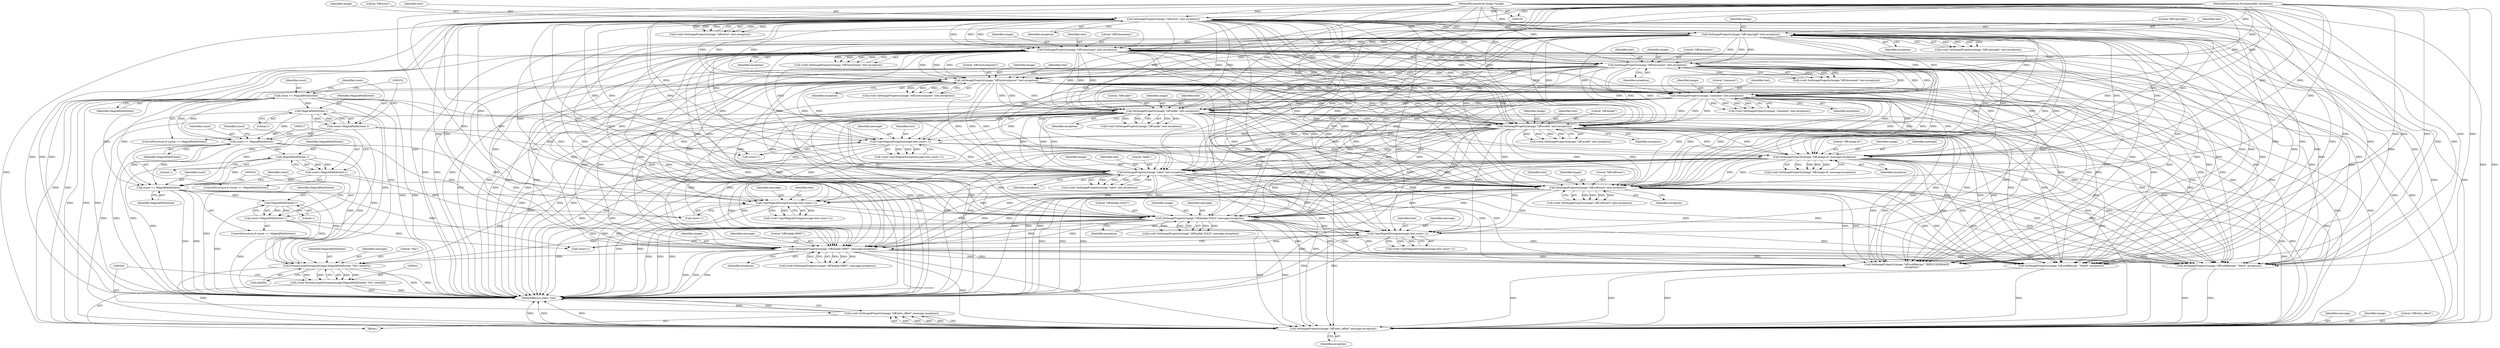digraph "0_ImageMagick_b61d35eaccc0a7ddeff8a1c3abfcd0a43ccf210b_0@array" {
"1000422" [label="(Call,FormatLocaleString(message,MagickPathExtent,\"%lu\",tietz[0]))"];
"1000361" [label="(Call,SetImageProperty(image,\"tiff:kodak-36867\",message,exception))"];
"1000181" [label="(Call,SetImageProperty(image,\"tiff:hostcomputer\",text,exception))"];
"1000151" [label="(Call,SetImageProperty(image,\"tiff:timestamp\",text,exception))"];
"1000121" [label="(Call,SetImageProperty(image,\"tiff:artist\",text,exception))"];
"1000102" [label="(MethodParameterIn,Image *image)"];
"1000103" [label="(MethodParameterIn,ExceptionInfo *exception)"];
"1000136" [label="(Call,SetImageProperty(image,\"tiff:copyright\",text,exception))"];
"1000166" [label="(Call,SetImageProperty(image,\"tiff:document\",text,exception))"];
"1000226" [label="(Call,SetImageProperty(image,\"tiff:model\",text,exception))"];
"1000211" [label="(Call,SetImageProperty(image,\"tiff:make\",text,exception))"];
"1000196" [label="(Call,SetImageProperty(image,\"comment\",text,exception))"];
"1000291" [label="(Call,SetImageProperty(image,\"tiff:software\",text,exception))"];
"1000261" [label="(Call,SetImageProperty(image,\"tiff:image-id\",message,exception))"];
"1000253" [label="(Call,CopyMagickString(message,text,count+1))"];
"1000243" [label="(Call,count >= MagickPathExtent)"];
"1000246" [label="(Call,count=MagickPathExtent-1)"];
"1000248" [label="(Call,MagickPathExtent-1)"];
"1000276" [label="(Call,SetImageProperty(image,\"label\",text,exception))"];
"1000326" [label="(Call,SetImageProperty(image,\"tiff:kodak-33423\",message,exception))"];
"1000318" [label="(Call,CopyMagickString(message,text,count+1))"];
"1000308" [label="(Call,count >= MagickPathExtent)"];
"1000311" [label="(Call,count=MagickPathExtent-1)"];
"1000313" [label="(Call,MagickPathExtent-1)"];
"1000353" [label="(Call,CopyMagickString(message,text,count+1))"];
"1000343" [label="(Call,count >= MagickPathExtent)"];
"1000346" [label="(Call,count=MagickPathExtent-1)"];
"1000348" [label="(Call,MagickPathExtent-1)"];
"1000420" [label="(Call,(void) FormatLocaleString(message,MagickPathExtent,\"%lu\",tietz[0]))"];
"1000431" [label="(Call,SetImageProperty(image,\"tiff:tietz_offset\",message,exception))"];
"1000429" [label="(Call,(void) SetImageProperty(image,\"tiff:tietz_offset\",message,exception))"];
"1000350" [label="(Literal,1)"];
"1000295" [label="(Identifier,exception)"];
"1000119" [label="(Call,(void) SetImageProperty(image,\"tiff:artist\",text,exception))"];
"1000169" [label="(Identifier,text)"];
"1000362" [label="(Identifier,image)"];
"1000419" [label="(Block,)"];
"1000247" [label="(Identifier,count)"];
"1000183" [label="(Literal,\"tiff:hostcomputer\")"];
"1000140" [label="(Identifier,exception)"];
"1000194" [label="(Call,(void) SetImageProperty(image,\"comment\",text,exception))"];
"1000254" [label="(Identifier,message)"];
"1000246" [label="(Call,count=MagickPathExtent-1)"];
"1000253" [label="(Call,CopyMagickString(message,text,count+1))"];
"1000134" [label="(Call,(void) SetImageProperty(image,\"tiff:copyright\",text,exception))"];
"1000431" [label="(Call,SetImageProperty(image,\"tiff:tietz_offset\",message,exception))"];
"1000276" [label="(Call,SetImageProperty(image,\"label\",text,exception))"];
"1000102" [label="(MethodParameterIn,Image *image)"];
"1000213" [label="(Literal,\"tiff:make\")"];
"1000274" [label="(Call,(void) SetImageProperty(image,\"label\",text,exception))"];
"1000256" [label="(Call,count+1)"];
"1000312" [label="(Identifier,count)"];
"1000308" [label="(Call,count >= MagickPathExtent)"];
"1000212" [label="(Identifier,image)"];
"1000197" [label="(Identifier,image)"];
"1000209" [label="(Call,(void) SetImageProperty(image,\"tiff:make\",text,exception))"];
"1000347" [label="(Identifier,count)"];
"1000361" [label="(Call,SetImageProperty(image,\"tiff:kodak-36867\",message,exception))"];
"1000277" [label="(Identifier,image)"];
"1000242" [label="(ControlStructure,if (count >= MagickPathExtent))"];
"1000279" [label="(Identifier,text)"];
"1000196" [label="(Call,SetImageProperty(image,\"comment\",text,exception))"];
"1000294" [label="(Identifier,text)"];
"1000424" [label="(Identifier,MagickPathExtent)"];
"1000343" [label="(Call,count >= MagickPathExtent)"];
"1000351" [label="(Call,(void) CopyMagickString(message,text,count+1))"];
"1000214" [label="(Identifier,text)"];
"1000261" [label="(Call,SetImageProperty(image,\"tiff:image-id\",message,exception))"];
"1000326" [label="(Call,SetImageProperty(image,\"tiff:kodak-33423\",message,exception))"];
"1000151" [label="(Call,SetImageProperty(image,\"tiff:timestamp\",text,exception))"];
"1000122" [label="(Identifier,image)"];
"1000155" [label="(Identifier,exception)"];
"1000181" [label="(Call,SetImageProperty(image,\"tiff:hostcomputer\",text,exception))"];
"1000364" [label="(Identifier,message)"];
"1000420" [label="(Call,(void) FormatLocaleString(message,MagickPathExtent,\"%lu\",tietz[0]))"];
"1000309" [label="(Identifier,count)"];
"1000345" [label="(Identifier,MagickPathExtent)"];
"1000136" [label="(Call,SetImageProperty(image,\"tiff:copyright\",text,exception))"];
"1000121" [label="(Call,SetImageProperty(image,\"tiff:artist\",text,exception))"];
"1000391" [label="(Call,SetImageProperty(image,\"tiff:subfiletype\",\"PAGE\",exception))"];
"1000280" [label="(Identifier,exception)"];
"1000167" [label="(Identifier,image)"];
"1000198" [label="(Literal,\"comment\")"];
"1000434" [label="(Identifier,message)"];
"1000250" [label="(Literal,1)"];
"1000265" [label="(Identifier,exception)"];
"1000432" [label="(Identifier,image)"];
"1000423" [label="(Identifier,message)"];
"1000324" [label="(Call,(void) SetImageProperty(image,\"tiff:kodak-33423\",message,exception))"];
"1000168" [label="(Literal,\"tiff:document\")"];
"1000381" [label="(Call,SetImageProperty(image,\"tiff:subfiletype\",\"REDUCEDIMAGE\",\n          exception))"];
"1000314" [label="(Identifier,MagickPathExtent)"];
"1000164" [label="(Call,(void) SetImageProperty(image,\"tiff:document\",text,exception))"];
"1000227" [label="(Identifier,image)"];
"1000154" [label="(Identifier,text)"];
"1000365" [label="(Identifier,exception)"];
"1000230" [label="(Identifier,exception)"];
"1000425" [label="(Literal,\"%lu\")"];
"1000263" [label="(Literal,\"tiff:image-id\")"];
"1000307" [label="(ControlStructure,if (count >= MagickPathExtent))"];
"1000251" [label="(Call,(void) CopyMagickString(message,text,count+1))"];
"1000342" [label="(ControlStructure,if (count >= MagickPathExtent))"];
"1000401" [label="(Call,SetImageProperty(image,\"tiff:subfiletype\",\"MASK\",exception))"];
"1000166" [label="(Call,SetImageProperty(image,\"tiff:document\",text,exception))"];
"1000426" [label="(Call,tietz[0])"];
"1000244" [label="(Identifier,count)"];
"1000248" [label="(Call,MagickPathExtent-1)"];
"1000346" [label="(Call,count=MagickPathExtent-1)"];
"1000245" [label="(Identifier,MagickPathExtent)"];
"1000313" [label="(Call,MagickPathExtent-1)"];
"1000292" [label="(Identifier,image)"];
"1000185" [label="(Identifier,exception)"];
"1000436" [label="(MethodReturn,static void)"];
"1000125" [label="(Identifier,exception)"];
"1000433" [label="(Literal,\"tiff:tietz_offset\")"];
"1000229" [label="(Identifier,text)"];
"1000349" [label="(Identifier,MagickPathExtent)"];
"1000182" [label="(Identifier,image)"];
"1000344" [label="(Identifier,count)"];
"1000328" [label="(Literal,\"tiff:kodak-33423\")"];
"1000123" [label="(Literal,\"tiff:artist\")"];
"1000199" [label="(Identifier,text)"];
"1000330" [label="(Identifier,exception)"];
"1000293" [label="(Literal,\"tiff:software\")"];
"1000327" [label="(Identifier,image)"];
"1000224" [label="(Call,(void) SetImageProperty(image,\"tiff:model\",text,exception))"];
"1000211" [label="(Call,SetImageProperty(image,\"tiff:make\",text,exception))"];
"1000356" [label="(Call,count+1)"];
"1000226" [label="(Call,SetImageProperty(image,\"tiff:model\",text,exception))"];
"1000321" [label="(Call,count+1)"];
"1000249" [label="(Identifier,MagickPathExtent)"];
"1000289" [label="(Call,(void) SetImageProperty(image,\"tiff:software\",text,exception))"];
"1000184" [label="(Identifier,text)"];
"1000353" [label="(Call,CopyMagickString(message,text,count+1))"];
"1000318" [label="(Call,CopyMagickString(message,text,count+1))"];
"1000315" [label="(Literal,1)"];
"1000139" [label="(Identifier,text)"];
"1000153" [label="(Literal,\"tiff:timestamp\")"];
"1000278" [label="(Literal,\"label\")"];
"1000228" [label="(Literal,\"tiff:model\")"];
"1000103" [label="(MethodParameterIn,ExceptionInfo *exception)"];
"1000319" [label="(Identifier,message)"];
"1000215" [label="(Identifier,exception)"];
"1000355" [label="(Identifier,text)"];
"1000311" [label="(Call,count=MagickPathExtent-1)"];
"1000243" [label="(Call,count >= MagickPathExtent)"];
"1000363" [label="(Literal,\"tiff:kodak-36867\")"];
"1000137" [label="(Identifier,image)"];
"1000310" [label="(Identifier,MagickPathExtent)"];
"1000200" [label="(Identifier,exception)"];
"1000179" [label="(Call,(void) SetImageProperty(image,\"tiff:hostcomputer\",text,exception))"];
"1000262" [label="(Identifier,image)"];
"1000138" [label="(Literal,\"tiff:copyright\")"];
"1000435" [label="(Identifier,exception)"];
"1000152" [label="(Identifier,image)"];
"1000170" [label="(Identifier,exception)"];
"1000429" [label="(Call,(void) SetImageProperty(image,\"tiff:tietz_offset\",message,exception))"];
"1000264" [label="(Identifier,message)"];
"1000149" [label="(Call,(void) SetImageProperty(image,\"tiff:timestamp\",text,exception))"];
"1000291" [label="(Call,SetImageProperty(image,\"tiff:software\",text,exception))"];
"1000348" [label="(Call,MagickPathExtent-1)"];
"1000124" [label="(Identifier,text)"];
"1000259" [label="(Call,(void) SetImageProperty(image,\"tiff:image-id\",message,exception))"];
"1000329" [label="(Identifier,message)"];
"1000422" [label="(Call,FormatLocaleString(message,MagickPathExtent,\"%lu\",tietz[0]))"];
"1000320" [label="(Identifier,text)"];
"1000354" [label="(Identifier,message)"];
"1000316" [label="(Call,(void) CopyMagickString(message,text,count+1))"];
"1000359" [label="(Call,(void) SetImageProperty(image,\"tiff:kodak-36867\",message,exception))"];
"1000255" [label="(Identifier,text)"];
"1000422" -> "1000420"  [label="AST: "];
"1000422" -> "1000426"  [label="CFG: "];
"1000423" -> "1000422"  [label="AST: "];
"1000424" -> "1000422"  [label="AST: "];
"1000425" -> "1000422"  [label="AST: "];
"1000426" -> "1000422"  [label="AST: "];
"1000420" -> "1000422"  [label="CFG: "];
"1000422" -> "1000436"  [label="DDG: "];
"1000422" -> "1000436"  [label="DDG: "];
"1000422" -> "1000420"  [label="DDG: "];
"1000422" -> "1000420"  [label="DDG: "];
"1000422" -> "1000420"  [label="DDG: "];
"1000422" -> "1000420"  [label="DDG: "];
"1000361" -> "1000422"  [label="DDG: "];
"1000261" -> "1000422"  [label="DDG: "];
"1000326" -> "1000422"  [label="DDG: "];
"1000308" -> "1000422"  [label="DDG: "];
"1000348" -> "1000422"  [label="DDG: "];
"1000243" -> "1000422"  [label="DDG: "];
"1000248" -> "1000422"  [label="DDG: "];
"1000343" -> "1000422"  [label="DDG: "];
"1000313" -> "1000422"  [label="DDG: "];
"1000422" -> "1000431"  [label="DDG: "];
"1000361" -> "1000359"  [label="AST: "];
"1000361" -> "1000365"  [label="CFG: "];
"1000362" -> "1000361"  [label="AST: "];
"1000363" -> "1000361"  [label="AST: "];
"1000364" -> "1000361"  [label="AST: "];
"1000365" -> "1000361"  [label="AST: "];
"1000359" -> "1000361"  [label="CFG: "];
"1000361" -> "1000436"  [label="DDG: "];
"1000361" -> "1000436"  [label="DDG: "];
"1000361" -> "1000436"  [label="DDG: "];
"1000361" -> "1000359"  [label="DDG: "];
"1000361" -> "1000359"  [label="DDG: "];
"1000361" -> "1000359"  [label="DDG: "];
"1000361" -> "1000359"  [label="DDG: "];
"1000181" -> "1000361"  [label="DDG: "];
"1000181" -> "1000361"  [label="DDG: "];
"1000226" -> "1000361"  [label="DDG: "];
"1000226" -> "1000361"  [label="DDG: "];
"1000291" -> "1000361"  [label="DDG: "];
"1000291" -> "1000361"  [label="DDG: "];
"1000151" -> "1000361"  [label="DDG: "];
"1000151" -> "1000361"  [label="DDG: "];
"1000166" -> "1000361"  [label="DDG: "];
"1000166" -> "1000361"  [label="DDG: "];
"1000196" -> "1000361"  [label="DDG: "];
"1000196" -> "1000361"  [label="DDG: "];
"1000326" -> "1000361"  [label="DDG: "];
"1000326" -> "1000361"  [label="DDG: "];
"1000136" -> "1000361"  [label="DDG: "];
"1000136" -> "1000361"  [label="DDG: "];
"1000211" -> "1000361"  [label="DDG: "];
"1000211" -> "1000361"  [label="DDG: "];
"1000261" -> "1000361"  [label="DDG: "];
"1000261" -> "1000361"  [label="DDG: "];
"1000276" -> "1000361"  [label="DDG: "];
"1000276" -> "1000361"  [label="DDG: "];
"1000121" -> "1000361"  [label="DDG: "];
"1000121" -> "1000361"  [label="DDG: "];
"1000102" -> "1000361"  [label="DDG: "];
"1000353" -> "1000361"  [label="DDG: "];
"1000103" -> "1000361"  [label="DDG: "];
"1000361" -> "1000381"  [label="DDG: "];
"1000361" -> "1000381"  [label="DDG: "];
"1000361" -> "1000391"  [label="DDG: "];
"1000361" -> "1000391"  [label="DDG: "];
"1000361" -> "1000401"  [label="DDG: "];
"1000361" -> "1000401"  [label="DDG: "];
"1000361" -> "1000431"  [label="DDG: "];
"1000361" -> "1000431"  [label="DDG: "];
"1000181" -> "1000179"  [label="AST: "];
"1000181" -> "1000185"  [label="CFG: "];
"1000182" -> "1000181"  [label="AST: "];
"1000183" -> "1000181"  [label="AST: "];
"1000184" -> "1000181"  [label="AST: "];
"1000185" -> "1000181"  [label="AST: "];
"1000179" -> "1000181"  [label="CFG: "];
"1000181" -> "1000436"  [label="DDG: "];
"1000181" -> "1000436"  [label="DDG: "];
"1000181" -> "1000436"  [label="DDG: "];
"1000181" -> "1000179"  [label="DDG: "];
"1000181" -> "1000179"  [label="DDG: "];
"1000181" -> "1000179"  [label="DDG: "];
"1000181" -> "1000179"  [label="DDG: "];
"1000151" -> "1000181"  [label="DDG: "];
"1000151" -> "1000181"  [label="DDG: "];
"1000151" -> "1000181"  [label="DDG: "];
"1000166" -> "1000181"  [label="DDG: "];
"1000166" -> "1000181"  [label="DDG: "];
"1000166" -> "1000181"  [label="DDG: "];
"1000121" -> "1000181"  [label="DDG: "];
"1000121" -> "1000181"  [label="DDG: "];
"1000121" -> "1000181"  [label="DDG: "];
"1000136" -> "1000181"  [label="DDG: "];
"1000136" -> "1000181"  [label="DDG: "];
"1000136" -> "1000181"  [label="DDG: "];
"1000102" -> "1000181"  [label="DDG: "];
"1000103" -> "1000181"  [label="DDG: "];
"1000181" -> "1000196"  [label="DDG: "];
"1000181" -> "1000196"  [label="DDG: "];
"1000181" -> "1000196"  [label="DDG: "];
"1000181" -> "1000211"  [label="DDG: "];
"1000181" -> "1000211"  [label="DDG: "];
"1000181" -> "1000211"  [label="DDG: "];
"1000181" -> "1000226"  [label="DDG: "];
"1000181" -> "1000226"  [label="DDG: "];
"1000181" -> "1000226"  [label="DDG: "];
"1000181" -> "1000253"  [label="DDG: "];
"1000181" -> "1000261"  [label="DDG: "];
"1000181" -> "1000261"  [label="DDG: "];
"1000181" -> "1000276"  [label="DDG: "];
"1000181" -> "1000276"  [label="DDG: "];
"1000181" -> "1000276"  [label="DDG: "];
"1000181" -> "1000291"  [label="DDG: "];
"1000181" -> "1000291"  [label="DDG: "];
"1000181" -> "1000291"  [label="DDG: "];
"1000181" -> "1000318"  [label="DDG: "];
"1000181" -> "1000326"  [label="DDG: "];
"1000181" -> "1000326"  [label="DDG: "];
"1000181" -> "1000353"  [label="DDG: "];
"1000181" -> "1000381"  [label="DDG: "];
"1000181" -> "1000381"  [label="DDG: "];
"1000181" -> "1000391"  [label="DDG: "];
"1000181" -> "1000391"  [label="DDG: "];
"1000181" -> "1000401"  [label="DDG: "];
"1000181" -> "1000401"  [label="DDG: "];
"1000181" -> "1000431"  [label="DDG: "];
"1000181" -> "1000431"  [label="DDG: "];
"1000151" -> "1000149"  [label="AST: "];
"1000151" -> "1000155"  [label="CFG: "];
"1000152" -> "1000151"  [label="AST: "];
"1000153" -> "1000151"  [label="AST: "];
"1000154" -> "1000151"  [label="AST: "];
"1000155" -> "1000151"  [label="AST: "];
"1000149" -> "1000151"  [label="CFG: "];
"1000151" -> "1000436"  [label="DDG: "];
"1000151" -> "1000436"  [label="DDG: "];
"1000151" -> "1000436"  [label="DDG: "];
"1000151" -> "1000149"  [label="DDG: "];
"1000151" -> "1000149"  [label="DDG: "];
"1000151" -> "1000149"  [label="DDG: "];
"1000151" -> "1000149"  [label="DDG: "];
"1000121" -> "1000151"  [label="DDG: "];
"1000121" -> "1000151"  [label="DDG: "];
"1000121" -> "1000151"  [label="DDG: "];
"1000136" -> "1000151"  [label="DDG: "];
"1000136" -> "1000151"  [label="DDG: "];
"1000136" -> "1000151"  [label="DDG: "];
"1000102" -> "1000151"  [label="DDG: "];
"1000103" -> "1000151"  [label="DDG: "];
"1000151" -> "1000166"  [label="DDG: "];
"1000151" -> "1000166"  [label="DDG: "];
"1000151" -> "1000166"  [label="DDG: "];
"1000151" -> "1000196"  [label="DDG: "];
"1000151" -> "1000196"  [label="DDG: "];
"1000151" -> "1000196"  [label="DDG: "];
"1000151" -> "1000211"  [label="DDG: "];
"1000151" -> "1000211"  [label="DDG: "];
"1000151" -> "1000211"  [label="DDG: "];
"1000151" -> "1000226"  [label="DDG: "];
"1000151" -> "1000226"  [label="DDG: "];
"1000151" -> "1000226"  [label="DDG: "];
"1000151" -> "1000253"  [label="DDG: "];
"1000151" -> "1000261"  [label="DDG: "];
"1000151" -> "1000261"  [label="DDG: "];
"1000151" -> "1000276"  [label="DDG: "];
"1000151" -> "1000276"  [label="DDG: "];
"1000151" -> "1000276"  [label="DDG: "];
"1000151" -> "1000291"  [label="DDG: "];
"1000151" -> "1000291"  [label="DDG: "];
"1000151" -> "1000291"  [label="DDG: "];
"1000151" -> "1000318"  [label="DDG: "];
"1000151" -> "1000326"  [label="DDG: "];
"1000151" -> "1000326"  [label="DDG: "];
"1000151" -> "1000353"  [label="DDG: "];
"1000151" -> "1000381"  [label="DDG: "];
"1000151" -> "1000381"  [label="DDG: "];
"1000151" -> "1000391"  [label="DDG: "];
"1000151" -> "1000391"  [label="DDG: "];
"1000151" -> "1000401"  [label="DDG: "];
"1000151" -> "1000401"  [label="DDG: "];
"1000151" -> "1000431"  [label="DDG: "];
"1000151" -> "1000431"  [label="DDG: "];
"1000121" -> "1000119"  [label="AST: "];
"1000121" -> "1000125"  [label="CFG: "];
"1000122" -> "1000121"  [label="AST: "];
"1000123" -> "1000121"  [label="AST: "];
"1000124" -> "1000121"  [label="AST: "];
"1000125" -> "1000121"  [label="AST: "];
"1000119" -> "1000121"  [label="CFG: "];
"1000121" -> "1000436"  [label="DDG: "];
"1000121" -> "1000436"  [label="DDG: "];
"1000121" -> "1000436"  [label="DDG: "];
"1000121" -> "1000119"  [label="DDG: "];
"1000121" -> "1000119"  [label="DDG: "];
"1000121" -> "1000119"  [label="DDG: "];
"1000121" -> "1000119"  [label="DDG: "];
"1000102" -> "1000121"  [label="DDG: "];
"1000103" -> "1000121"  [label="DDG: "];
"1000121" -> "1000136"  [label="DDG: "];
"1000121" -> "1000136"  [label="DDG: "];
"1000121" -> "1000136"  [label="DDG: "];
"1000121" -> "1000166"  [label="DDG: "];
"1000121" -> "1000166"  [label="DDG: "];
"1000121" -> "1000166"  [label="DDG: "];
"1000121" -> "1000196"  [label="DDG: "];
"1000121" -> "1000196"  [label="DDG: "];
"1000121" -> "1000196"  [label="DDG: "];
"1000121" -> "1000211"  [label="DDG: "];
"1000121" -> "1000211"  [label="DDG: "];
"1000121" -> "1000211"  [label="DDG: "];
"1000121" -> "1000226"  [label="DDG: "];
"1000121" -> "1000226"  [label="DDG: "];
"1000121" -> "1000226"  [label="DDG: "];
"1000121" -> "1000253"  [label="DDG: "];
"1000121" -> "1000261"  [label="DDG: "];
"1000121" -> "1000261"  [label="DDG: "];
"1000121" -> "1000276"  [label="DDG: "];
"1000121" -> "1000276"  [label="DDG: "];
"1000121" -> "1000276"  [label="DDG: "];
"1000121" -> "1000291"  [label="DDG: "];
"1000121" -> "1000291"  [label="DDG: "];
"1000121" -> "1000291"  [label="DDG: "];
"1000121" -> "1000318"  [label="DDG: "];
"1000121" -> "1000326"  [label="DDG: "];
"1000121" -> "1000326"  [label="DDG: "];
"1000121" -> "1000353"  [label="DDG: "];
"1000121" -> "1000381"  [label="DDG: "];
"1000121" -> "1000381"  [label="DDG: "];
"1000121" -> "1000391"  [label="DDG: "];
"1000121" -> "1000391"  [label="DDG: "];
"1000121" -> "1000401"  [label="DDG: "];
"1000121" -> "1000401"  [label="DDG: "];
"1000121" -> "1000431"  [label="DDG: "];
"1000121" -> "1000431"  [label="DDG: "];
"1000102" -> "1000100"  [label="AST: "];
"1000102" -> "1000436"  [label="DDG: "];
"1000102" -> "1000136"  [label="DDG: "];
"1000102" -> "1000166"  [label="DDG: "];
"1000102" -> "1000196"  [label="DDG: "];
"1000102" -> "1000211"  [label="DDG: "];
"1000102" -> "1000226"  [label="DDG: "];
"1000102" -> "1000261"  [label="DDG: "];
"1000102" -> "1000276"  [label="DDG: "];
"1000102" -> "1000291"  [label="DDG: "];
"1000102" -> "1000326"  [label="DDG: "];
"1000102" -> "1000381"  [label="DDG: "];
"1000102" -> "1000391"  [label="DDG: "];
"1000102" -> "1000401"  [label="DDG: "];
"1000102" -> "1000431"  [label="DDG: "];
"1000103" -> "1000100"  [label="AST: "];
"1000103" -> "1000436"  [label="DDG: "];
"1000103" -> "1000136"  [label="DDG: "];
"1000103" -> "1000166"  [label="DDG: "];
"1000103" -> "1000196"  [label="DDG: "];
"1000103" -> "1000211"  [label="DDG: "];
"1000103" -> "1000226"  [label="DDG: "];
"1000103" -> "1000261"  [label="DDG: "];
"1000103" -> "1000276"  [label="DDG: "];
"1000103" -> "1000291"  [label="DDG: "];
"1000103" -> "1000326"  [label="DDG: "];
"1000103" -> "1000381"  [label="DDG: "];
"1000103" -> "1000391"  [label="DDG: "];
"1000103" -> "1000401"  [label="DDG: "];
"1000103" -> "1000431"  [label="DDG: "];
"1000136" -> "1000134"  [label="AST: "];
"1000136" -> "1000140"  [label="CFG: "];
"1000137" -> "1000136"  [label="AST: "];
"1000138" -> "1000136"  [label="AST: "];
"1000139" -> "1000136"  [label="AST: "];
"1000140" -> "1000136"  [label="AST: "];
"1000134" -> "1000136"  [label="CFG: "];
"1000136" -> "1000436"  [label="DDG: "];
"1000136" -> "1000436"  [label="DDG: "];
"1000136" -> "1000436"  [label="DDG: "];
"1000136" -> "1000134"  [label="DDG: "];
"1000136" -> "1000134"  [label="DDG: "];
"1000136" -> "1000134"  [label="DDG: "];
"1000136" -> "1000134"  [label="DDG: "];
"1000136" -> "1000166"  [label="DDG: "];
"1000136" -> "1000166"  [label="DDG: "];
"1000136" -> "1000166"  [label="DDG: "];
"1000136" -> "1000196"  [label="DDG: "];
"1000136" -> "1000196"  [label="DDG: "];
"1000136" -> "1000196"  [label="DDG: "];
"1000136" -> "1000211"  [label="DDG: "];
"1000136" -> "1000211"  [label="DDG: "];
"1000136" -> "1000211"  [label="DDG: "];
"1000136" -> "1000226"  [label="DDG: "];
"1000136" -> "1000226"  [label="DDG: "];
"1000136" -> "1000226"  [label="DDG: "];
"1000136" -> "1000253"  [label="DDG: "];
"1000136" -> "1000261"  [label="DDG: "];
"1000136" -> "1000261"  [label="DDG: "];
"1000136" -> "1000276"  [label="DDG: "];
"1000136" -> "1000276"  [label="DDG: "];
"1000136" -> "1000276"  [label="DDG: "];
"1000136" -> "1000291"  [label="DDG: "];
"1000136" -> "1000291"  [label="DDG: "];
"1000136" -> "1000291"  [label="DDG: "];
"1000136" -> "1000318"  [label="DDG: "];
"1000136" -> "1000326"  [label="DDG: "];
"1000136" -> "1000326"  [label="DDG: "];
"1000136" -> "1000353"  [label="DDG: "];
"1000136" -> "1000381"  [label="DDG: "];
"1000136" -> "1000381"  [label="DDG: "];
"1000136" -> "1000391"  [label="DDG: "];
"1000136" -> "1000391"  [label="DDG: "];
"1000136" -> "1000401"  [label="DDG: "];
"1000136" -> "1000401"  [label="DDG: "];
"1000136" -> "1000431"  [label="DDG: "];
"1000136" -> "1000431"  [label="DDG: "];
"1000166" -> "1000164"  [label="AST: "];
"1000166" -> "1000170"  [label="CFG: "];
"1000167" -> "1000166"  [label="AST: "];
"1000168" -> "1000166"  [label="AST: "];
"1000169" -> "1000166"  [label="AST: "];
"1000170" -> "1000166"  [label="AST: "];
"1000164" -> "1000166"  [label="CFG: "];
"1000166" -> "1000436"  [label="DDG: "];
"1000166" -> "1000436"  [label="DDG: "];
"1000166" -> "1000436"  [label="DDG: "];
"1000166" -> "1000164"  [label="DDG: "];
"1000166" -> "1000164"  [label="DDG: "];
"1000166" -> "1000164"  [label="DDG: "];
"1000166" -> "1000164"  [label="DDG: "];
"1000166" -> "1000196"  [label="DDG: "];
"1000166" -> "1000196"  [label="DDG: "];
"1000166" -> "1000196"  [label="DDG: "];
"1000166" -> "1000211"  [label="DDG: "];
"1000166" -> "1000211"  [label="DDG: "];
"1000166" -> "1000211"  [label="DDG: "];
"1000166" -> "1000226"  [label="DDG: "];
"1000166" -> "1000226"  [label="DDG: "];
"1000166" -> "1000226"  [label="DDG: "];
"1000166" -> "1000253"  [label="DDG: "];
"1000166" -> "1000261"  [label="DDG: "];
"1000166" -> "1000261"  [label="DDG: "];
"1000166" -> "1000276"  [label="DDG: "];
"1000166" -> "1000276"  [label="DDG: "];
"1000166" -> "1000276"  [label="DDG: "];
"1000166" -> "1000291"  [label="DDG: "];
"1000166" -> "1000291"  [label="DDG: "];
"1000166" -> "1000291"  [label="DDG: "];
"1000166" -> "1000318"  [label="DDG: "];
"1000166" -> "1000326"  [label="DDG: "];
"1000166" -> "1000326"  [label="DDG: "];
"1000166" -> "1000353"  [label="DDG: "];
"1000166" -> "1000381"  [label="DDG: "];
"1000166" -> "1000381"  [label="DDG: "];
"1000166" -> "1000391"  [label="DDG: "];
"1000166" -> "1000391"  [label="DDG: "];
"1000166" -> "1000401"  [label="DDG: "];
"1000166" -> "1000401"  [label="DDG: "];
"1000166" -> "1000431"  [label="DDG: "];
"1000166" -> "1000431"  [label="DDG: "];
"1000226" -> "1000224"  [label="AST: "];
"1000226" -> "1000230"  [label="CFG: "];
"1000227" -> "1000226"  [label="AST: "];
"1000228" -> "1000226"  [label="AST: "];
"1000229" -> "1000226"  [label="AST: "];
"1000230" -> "1000226"  [label="AST: "];
"1000224" -> "1000226"  [label="CFG: "];
"1000226" -> "1000436"  [label="DDG: "];
"1000226" -> "1000436"  [label="DDG: "];
"1000226" -> "1000436"  [label="DDG: "];
"1000226" -> "1000224"  [label="DDG: "];
"1000226" -> "1000224"  [label="DDG: "];
"1000226" -> "1000224"  [label="DDG: "];
"1000226" -> "1000224"  [label="DDG: "];
"1000211" -> "1000226"  [label="DDG: "];
"1000211" -> "1000226"  [label="DDG: "];
"1000211" -> "1000226"  [label="DDG: "];
"1000196" -> "1000226"  [label="DDG: "];
"1000196" -> "1000226"  [label="DDG: "];
"1000196" -> "1000226"  [label="DDG: "];
"1000226" -> "1000253"  [label="DDG: "];
"1000226" -> "1000261"  [label="DDG: "];
"1000226" -> "1000261"  [label="DDG: "];
"1000226" -> "1000276"  [label="DDG: "];
"1000226" -> "1000276"  [label="DDG: "];
"1000226" -> "1000276"  [label="DDG: "];
"1000226" -> "1000291"  [label="DDG: "];
"1000226" -> "1000291"  [label="DDG: "];
"1000226" -> "1000291"  [label="DDG: "];
"1000226" -> "1000318"  [label="DDG: "];
"1000226" -> "1000326"  [label="DDG: "];
"1000226" -> "1000326"  [label="DDG: "];
"1000226" -> "1000353"  [label="DDG: "];
"1000226" -> "1000381"  [label="DDG: "];
"1000226" -> "1000381"  [label="DDG: "];
"1000226" -> "1000391"  [label="DDG: "];
"1000226" -> "1000391"  [label="DDG: "];
"1000226" -> "1000401"  [label="DDG: "];
"1000226" -> "1000401"  [label="DDG: "];
"1000226" -> "1000431"  [label="DDG: "];
"1000226" -> "1000431"  [label="DDG: "];
"1000211" -> "1000209"  [label="AST: "];
"1000211" -> "1000215"  [label="CFG: "];
"1000212" -> "1000211"  [label="AST: "];
"1000213" -> "1000211"  [label="AST: "];
"1000214" -> "1000211"  [label="AST: "];
"1000215" -> "1000211"  [label="AST: "];
"1000209" -> "1000211"  [label="CFG: "];
"1000211" -> "1000436"  [label="DDG: "];
"1000211" -> "1000436"  [label="DDG: "];
"1000211" -> "1000436"  [label="DDG: "];
"1000211" -> "1000209"  [label="DDG: "];
"1000211" -> "1000209"  [label="DDG: "];
"1000211" -> "1000209"  [label="DDG: "];
"1000211" -> "1000209"  [label="DDG: "];
"1000196" -> "1000211"  [label="DDG: "];
"1000196" -> "1000211"  [label="DDG: "];
"1000196" -> "1000211"  [label="DDG: "];
"1000211" -> "1000253"  [label="DDG: "];
"1000211" -> "1000261"  [label="DDG: "];
"1000211" -> "1000261"  [label="DDG: "];
"1000211" -> "1000276"  [label="DDG: "];
"1000211" -> "1000276"  [label="DDG: "];
"1000211" -> "1000276"  [label="DDG: "];
"1000211" -> "1000291"  [label="DDG: "];
"1000211" -> "1000291"  [label="DDG: "];
"1000211" -> "1000291"  [label="DDG: "];
"1000211" -> "1000318"  [label="DDG: "];
"1000211" -> "1000326"  [label="DDG: "];
"1000211" -> "1000326"  [label="DDG: "];
"1000211" -> "1000353"  [label="DDG: "];
"1000211" -> "1000381"  [label="DDG: "];
"1000211" -> "1000381"  [label="DDG: "];
"1000211" -> "1000391"  [label="DDG: "];
"1000211" -> "1000391"  [label="DDG: "];
"1000211" -> "1000401"  [label="DDG: "];
"1000211" -> "1000401"  [label="DDG: "];
"1000211" -> "1000431"  [label="DDG: "];
"1000211" -> "1000431"  [label="DDG: "];
"1000196" -> "1000194"  [label="AST: "];
"1000196" -> "1000200"  [label="CFG: "];
"1000197" -> "1000196"  [label="AST: "];
"1000198" -> "1000196"  [label="AST: "];
"1000199" -> "1000196"  [label="AST: "];
"1000200" -> "1000196"  [label="AST: "];
"1000194" -> "1000196"  [label="CFG: "];
"1000196" -> "1000436"  [label="DDG: "];
"1000196" -> "1000436"  [label="DDG: "];
"1000196" -> "1000436"  [label="DDG: "];
"1000196" -> "1000194"  [label="DDG: "];
"1000196" -> "1000194"  [label="DDG: "];
"1000196" -> "1000194"  [label="DDG: "];
"1000196" -> "1000194"  [label="DDG: "];
"1000196" -> "1000253"  [label="DDG: "];
"1000196" -> "1000261"  [label="DDG: "];
"1000196" -> "1000261"  [label="DDG: "];
"1000196" -> "1000276"  [label="DDG: "];
"1000196" -> "1000276"  [label="DDG: "];
"1000196" -> "1000276"  [label="DDG: "];
"1000196" -> "1000291"  [label="DDG: "];
"1000196" -> "1000291"  [label="DDG: "];
"1000196" -> "1000291"  [label="DDG: "];
"1000196" -> "1000318"  [label="DDG: "];
"1000196" -> "1000326"  [label="DDG: "];
"1000196" -> "1000326"  [label="DDG: "];
"1000196" -> "1000353"  [label="DDG: "];
"1000196" -> "1000381"  [label="DDG: "];
"1000196" -> "1000381"  [label="DDG: "];
"1000196" -> "1000391"  [label="DDG: "];
"1000196" -> "1000391"  [label="DDG: "];
"1000196" -> "1000401"  [label="DDG: "];
"1000196" -> "1000401"  [label="DDG: "];
"1000196" -> "1000431"  [label="DDG: "];
"1000196" -> "1000431"  [label="DDG: "];
"1000291" -> "1000289"  [label="AST: "];
"1000291" -> "1000295"  [label="CFG: "];
"1000292" -> "1000291"  [label="AST: "];
"1000293" -> "1000291"  [label="AST: "];
"1000294" -> "1000291"  [label="AST: "];
"1000295" -> "1000291"  [label="AST: "];
"1000289" -> "1000291"  [label="CFG: "];
"1000291" -> "1000436"  [label="DDG: "];
"1000291" -> "1000436"  [label="DDG: "];
"1000291" -> "1000436"  [label="DDG: "];
"1000291" -> "1000289"  [label="DDG: "];
"1000291" -> "1000289"  [label="DDG: "];
"1000291" -> "1000289"  [label="DDG: "];
"1000291" -> "1000289"  [label="DDG: "];
"1000261" -> "1000291"  [label="DDG: "];
"1000261" -> "1000291"  [label="DDG: "];
"1000276" -> "1000291"  [label="DDG: "];
"1000276" -> "1000291"  [label="DDG: "];
"1000276" -> "1000291"  [label="DDG: "];
"1000253" -> "1000291"  [label="DDG: "];
"1000291" -> "1000318"  [label="DDG: "];
"1000291" -> "1000326"  [label="DDG: "];
"1000291" -> "1000326"  [label="DDG: "];
"1000291" -> "1000353"  [label="DDG: "];
"1000291" -> "1000381"  [label="DDG: "];
"1000291" -> "1000381"  [label="DDG: "];
"1000291" -> "1000391"  [label="DDG: "];
"1000291" -> "1000391"  [label="DDG: "];
"1000291" -> "1000401"  [label="DDG: "];
"1000291" -> "1000401"  [label="DDG: "];
"1000291" -> "1000431"  [label="DDG: "];
"1000291" -> "1000431"  [label="DDG: "];
"1000261" -> "1000259"  [label="AST: "];
"1000261" -> "1000265"  [label="CFG: "];
"1000262" -> "1000261"  [label="AST: "];
"1000263" -> "1000261"  [label="AST: "];
"1000264" -> "1000261"  [label="AST: "];
"1000265" -> "1000261"  [label="AST: "];
"1000259" -> "1000261"  [label="CFG: "];
"1000261" -> "1000436"  [label="DDG: "];
"1000261" -> "1000436"  [label="DDG: "];
"1000261" -> "1000436"  [label="DDG: "];
"1000261" -> "1000259"  [label="DDG: "];
"1000261" -> "1000259"  [label="DDG: "];
"1000261" -> "1000259"  [label="DDG: "];
"1000261" -> "1000259"  [label="DDG: "];
"1000253" -> "1000261"  [label="DDG: "];
"1000261" -> "1000276"  [label="DDG: "];
"1000261" -> "1000276"  [label="DDG: "];
"1000261" -> "1000318"  [label="DDG: "];
"1000261" -> "1000326"  [label="DDG: "];
"1000261" -> "1000326"  [label="DDG: "];
"1000261" -> "1000353"  [label="DDG: "];
"1000261" -> "1000381"  [label="DDG: "];
"1000261" -> "1000381"  [label="DDG: "];
"1000261" -> "1000391"  [label="DDG: "];
"1000261" -> "1000391"  [label="DDG: "];
"1000261" -> "1000401"  [label="DDG: "];
"1000261" -> "1000401"  [label="DDG: "];
"1000261" -> "1000431"  [label="DDG: "];
"1000261" -> "1000431"  [label="DDG: "];
"1000253" -> "1000251"  [label="AST: "];
"1000253" -> "1000256"  [label="CFG: "];
"1000254" -> "1000253"  [label="AST: "];
"1000255" -> "1000253"  [label="AST: "];
"1000256" -> "1000253"  [label="AST: "];
"1000251" -> "1000253"  [label="CFG: "];
"1000253" -> "1000436"  [label="DDG: "];
"1000253" -> "1000436"  [label="DDG: "];
"1000253" -> "1000251"  [label="DDG: "];
"1000253" -> "1000251"  [label="DDG: "];
"1000253" -> "1000251"  [label="DDG: "];
"1000243" -> "1000253"  [label="DDG: "];
"1000246" -> "1000253"  [label="DDG: "];
"1000253" -> "1000276"  [label="DDG: "];
"1000253" -> "1000318"  [label="DDG: "];
"1000253" -> "1000353"  [label="DDG: "];
"1000243" -> "1000242"  [label="AST: "];
"1000243" -> "1000245"  [label="CFG: "];
"1000244" -> "1000243"  [label="AST: "];
"1000245" -> "1000243"  [label="AST: "];
"1000247" -> "1000243"  [label="CFG: "];
"1000252" -> "1000243"  [label="CFG: "];
"1000243" -> "1000436"  [label="DDG: "];
"1000243" -> "1000436"  [label="DDG: "];
"1000243" -> "1000248"  [label="DDG: "];
"1000243" -> "1000256"  [label="DDG: "];
"1000243" -> "1000308"  [label="DDG: "];
"1000243" -> "1000308"  [label="DDG: "];
"1000243" -> "1000343"  [label="DDG: "];
"1000243" -> "1000343"  [label="DDG: "];
"1000246" -> "1000242"  [label="AST: "];
"1000246" -> "1000248"  [label="CFG: "];
"1000247" -> "1000246"  [label="AST: "];
"1000248" -> "1000246"  [label="AST: "];
"1000252" -> "1000246"  [label="CFG: "];
"1000246" -> "1000436"  [label="DDG: "];
"1000248" -> "1000246"  [label="DDG: "];
"1000248" -> "1000246"  [label="DDG: "];
"1000246" -> "1000256"  [label="DDG: "];
"1000246" -> "1000308"  [label="DDG: "];
"1000246" -> "1000343"  [label="DDG: "];
"1000248" -> "1000250"  [label="CFG: "];
"1000249" -> "1000248"  [label="AST: "];
"1000250" -> "1000248"  [label="AST: "];
"1000248" -> "1000436"  [label="DDG: "];
"1000248" -> "1000308"  [label="DDG: "];
"1000248" -> "1000343"  [label="DDG: "];
"1000276" -> "1000274"  [label="AST: "];
"1000276" -> "1000280"  [label="CFG: "];
"1000277" -> "1000276"  [label="AST: "];
"1000278" -> "1000276"  [label="AST: "];
"1000279" -> "1000276"  [label="AST: "];
"1000280" -> "1000276"  [label="AST: "];
"1000274" -> "1000276"  [label="CFG: "];
"1000276" -> "1000436"  [label="DDG: "];
"1000276" -> "1000436"  [label="DDG: "];
"1000276" -> "1000436"  [label="DDG: "];
"1000276" -> "1000274"  [label="DDG: "];
"1000276" -> "1000274"  [label="DDG: "];
"1000276" -> "1000274"  [label="DDG: "];
"1000276" -> "1000274"  [label="DDG: "];
"1000276" -> "1000318"  [label="DDG: "];
"1000276" -> "1000326"  [label="DDG: "];
"1000276" -> "1000326"  [label="DDG: "];
"1000276" -> "1000353"  [label="DDG: "];
"1000276" -> "1000381"  [label="DDG: "];
"1000276" -> "1000381"  [label="DDG: "];
"1000276" -> "1000391"  [label="DDG: "];
"1000276" -> "1000391"  [label="DDG: "];
"1000276" -> "1000401"  [label="DDG: "];
"1000276" -> "1000401"  [label="DDG: "];
"1000276" -> "1000431"  [label="DDG: "];
"1000276" -> "1000431"  [label="DDG: "];
"1000326" -> "1000324"  [label="AST: "];
"1000326" -> "1000330"  [label="CFG: "];
"1000327" -> "1000326"  [label="AST: "];
"1000328" -> "1000326"  [label="AST: "];
"1000329" -> "1000326"  [label="AST: "];
"1000330" -> "1000326"  [label="AST: "];
"1000324" -> "1000326"  [label="CFG: "];
"1000326" -> "1000436"  [label="DDG: "];
"1000326" -> "1000436"  [label="DDG: "];
"1000326" -> "1000436"  [label="DDG: "];
"1000326" -> "1000324"  [label="DDG: "];
"1000326" -> "1000324"  [label="DDG: "];
"1000326" -> "1000324"  [label="DDG: "];
"1000326" -> "1000324"  [label="DDG: "];
"1000318" -> "1000326"  [label="DDG: "];
"1000326" -> "1000353"  [label="DDG: "];
"1000326" -> "1000381"  [label="DDG: "];
"1000326" -> "1000381"  [label="DDG: "];
"1000326" -> "1000391"  [label="DDG: "];
"1000326" -> "1000391"  [label="DDG: "];
"1000326" -> "1000401"  [label="DDG: "];
"1000326" -> "1000401"  [label="DDG: "];
"1000326" -> "1000431"  [label="DDG: "];
"1000326" -> "1000431"  [label="DDG: "];
"1000318" -> "1000316"  [label="AST: "];
"1000318" -> "1000321"  [label="CFG: "];
"1000319" -> "1000318"  [label="AST: "];
"1000320" -> "1000318"  [label="AST: "];
"1000321" -> "1000318"  [label="AST: "];
"1000316" -> "1000318"  [label="CFG: "];
"1000318" -> "1000436"  [label="DDG: "];
"1000318" -> "1000436"  [label="DDG: "];
"1000318" -> "1000316"  [label="DDG: "];
"1000318" -> "1000316"  [label="DDG: "];
"1000318" -> "1000316"  [label="DDG: "];
"1000308" -> "1000318"  [label="DDG: "];
"1000311" -> "1000318"  [label="DDG: "];
"1000318" -> "1000353"  [label="DDG: "];
"1000308" -> "1000307"  [label="AST: "];
"1000308" -> "1000310"  [label="CFG: "];
"1000309" -> "1000308"  [label="AST: "];
"1000310" -> "1000308"  [label="AST: "];
"1000312" -> "1000308"  [label="CFG: "];
"1000317" -> "1000308"  [label="CFG: "];
"1000308" -> "1000436"  [label="DDG: "];
"1000308" -> "1000436"  [label="DDG: "];
"1000308" -> "1000313"  [label="DDG: "];
"1000308" -> "1000321"  [label="DDG: "];
"1000308" -> "1000343"  [label="DDG: "];
"1000308" -> "1000343"  [label="DDG: "];
"1000311" -> "1000307"  [label="AST: "];
"1000311" -> "1000313"  [label="CFG: "];
"1000312" -> "1000311"  [label="AST: "];
"1000313" -> "1000311"  [label="AST: "];
"1000317" -> "1000311"  [label="CFG: "];
"1000311" -> "1000436"  [label="DDG: "];
"1000313" -> "1000311"  [label="DDG: "];
"1000313" -> "1000311"  [label="DDG: "];
"1000311" -> "1000321"  [label="DDG: "];
"1000311" -> "1000343"  [label="DDG: "];
"1000313" -> "1000315"  [label="CFG: "];
"1000314" -> "1000313"  [label="AST: "];
"1000315" -> "1000313"  [label="AST: "];
"1000313" -> "1000436"  [label="DDG: "];
"1000313" -> "1000343"  [label="DDG: "];
"1000353" -> "1000351"  [label="AST: "];
"1000353" -> "1000356"  [label="CFG: "];
"1000354" -> "1000353"  [label="AST: "];
"1000355" -> "1000353"  [label="AST: "];
"1000356" -> "1000353"  [label="AST: "];
"1000351" -> "1000353"  [label="CFG: "];
"1000353" -> "1000436"  [label="DDG: "];
"1000353" -> "1000436"  [label="DDG: "];
"1000353" -> "1000351"  [label="DDG: "];
"1000353" -> "1000351"  [label="DDG: "];
"1000353" -> "1000351"  [label="DDG: "];
"1000343" -> "1000353"  [label="DDG: "];
"1000346" -> "1000353"  [label="DDG: "];
"1000343" -> "1000342"  [label="AST: "];
"1000343" -> "1000345"  [label="CFG: "];
"1000344" -> "1000343"  [label="AST: "];
"1000345" -> "1000343"  [label="AST: "];
"1000347" -> "1000343"  [label="CFG: "];
"1000352" -> "1000343"  [label="CFG: "];
"1000343" -> "1000436"  [label="DDG: "];
"1000343" -> "1000436"  [label="DDG: "];
"1000343" -> "1000348"  [label="DDG: "];
"1000343" -> "1000356"  [label="DDG: "];
"1000346" -> "1000342"  [label="AST: "];
"1000346" -> "1000348"  [label="CFG: "];
"1000347" -> "1000346"  [label="AST: "];
"1000348" -> "1000346"  [label="AST: "];
"1000352" -> "1000346"  [label="CFG: "];
"1000346" -> "1000436"  [label="DDG: "];
"1000348" -> "1000346"  [label="DDG: "];
"1000348" -> "1000346"  [label="DDG: "];
"1000346" -> "1000356"  [label="DDG: "];
"1000348" -> "1000350"  [label="CFG: "];
"1000349" -> "1000348"  [label="AST: "];
"1000350" -> "1000348"  [label="AST: "];
"1000348" -> "1000436"  [label="DDG: "];
"1000420" -> "1000419"  [label="AST: "];
"1000421" -> "1000420"  [label="AST: "];
"1000430" -> "1000420"  [label="CFG: "];
"1000420" -> "1000436"  [label="DDG: "];
"1000420" -> "1000436"  [label="DDG: "];
"1000431" -> "1000429"  [label="AST: "];
"1000431" -> "1000435"  [label="CFG: "];
"1000432" -> "1000431"  [label="AST: "];
"1000433" -> "1000431"  [label="AST: "];
"1000434" -> "1000431"  [label="AST: "];
"1000435" -> "1000431"  [label="AST: "];
"1000429" -> "1000431"  [label="CFG: "];
"1000431" -> "1000436"  [label="DDG: "];
"1000431" -> "1000436"  [label="DDG: "];
"1000431" -> "1000436"  [label="DDG: "];
"1000431" -> "1000429"  [label="DDG: "];
"1000431" -> "1000429"  [label="DDG: "];
"1000431" -> "1000429"  [label="DDG: "];
"1000431" -> "1000429"  [label="DDG: "];
"1000391" -> "1000431"  [label="DDG: "];
"1000391" -> "1000431"  [label="DDG: "];
"1000401" -> "1000431"  [label="DDG: "];
"1000401" -> "1000431"  [label="DDG: "];
"1000381" -> "1000431"  [label="DDG: "];
"1000381" -> "1000431"  [label="DDG: "];
"1000429" -> "1000419"  [label="AST: "];
"1000430" -> "1000429"  [label="AST: "];
"1000436" -> "1000429"  [label="CFG: "];
"1000429" -> "1000436"  [label="DDG: "];
"1000429" -> "1000436"  [label="DDG: "];
}
